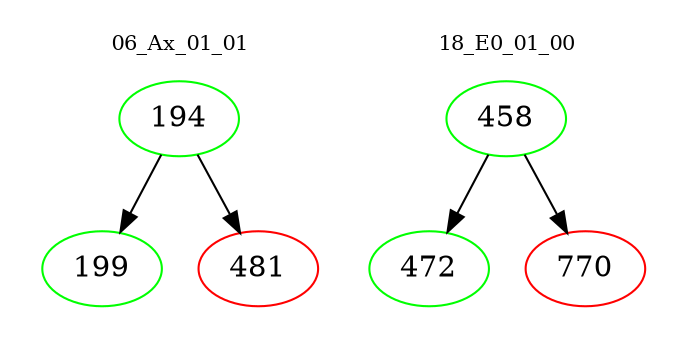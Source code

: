 digraph{
subgraph cluster_0 {
color = white
label = "06_Ax_01_01";
fontsize=10;
T0_194 [label="194", color="green"]
T0_194 -> T0_199 [color="black"]
T0_199 [label="199", color="green"]
T0_194 -> T0_481 [color="black"]
T0_481 [label="481", color="red"]
}
subgraph cluster_1 {
color = white
label = "18_E0_01_00";
fontsize=10;
T1_458 [label="458", color="green"]
T1_458 -> T1_472 [color="black"]
T1_472 [label="472", color="green"]
T1_458 -> T1_770 [color="black"]
T1_770 [label="770", color="red"]
}
}
